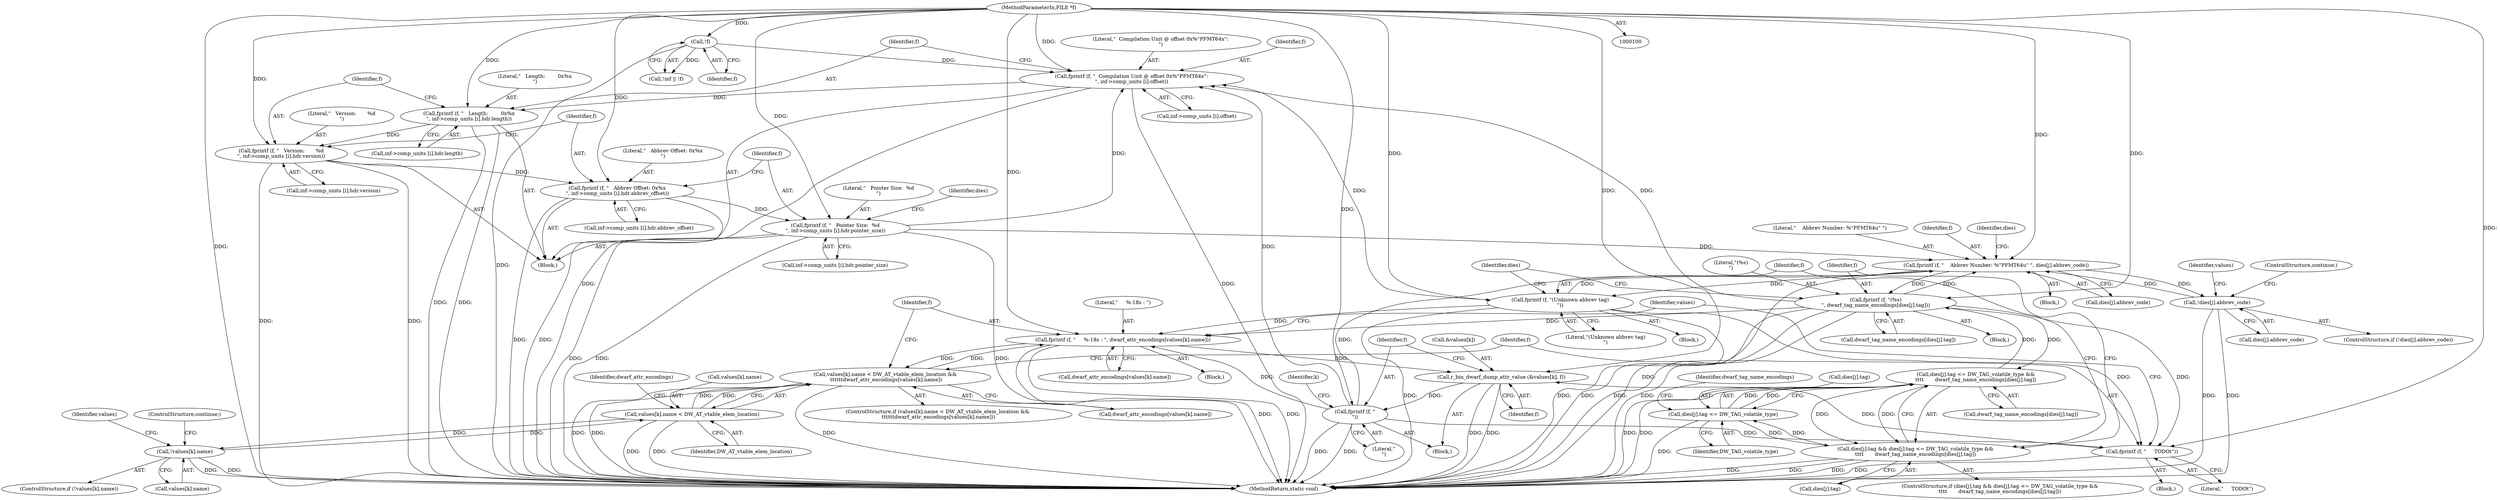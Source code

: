 digraph "0_radare2_2ca9ab45891b6ae8e32b6c28c81eebca059cbe5d@API" {
"1000129" [label="(Call,fprintf (f, \"  Compilation Unit @ offset 0x%\"PFMT64x\":\n\", inf->comp_units [i].offset))"];
"1000335" [label="(Call,fprintf (f, \"\n\"))"];
"1000329" [label="(Call,r_bin_dwarf_dump_attr_value (&values[k], f))"];
"1000314" [label="(Call,fprintf (f, \"     %-18s : \", dwarf_attr_encodings[values[k].name]))"];
"1000243" [label="(Call,fprintf (f, \"(%s)\n\", dwarf_tag_name_encodings[dies[j].tag]))"];
"1000212" [label="(Call,fprintf (f, \"    Abbrev Number: %\"PFMT64u\" \", dies[j].abbrev_code))"];
"1000175" [label="(Call,fprintf (f, \"   Pointer Size:  %d\n\", inf->comp_units [i].hdr.pointer_size))"];
"1000163" [label="(Call,fprintf (f, \"   Abbrev Offset: 0x%x\n\", inf->comp_units [i].hdr.abbrev_offset))"];
"1000151" [label="(Call,fprintf (f, \"   Version:       %d\n\", inf->comp_units [i].hdr.version))"];
"1000139" [label="(Call,fprintf (f, \"   Length:        0x%x\n\", inf->comp_units [i].hdr.length))"];
"1000129" [label="(Call,fprintf (f, \"  Compilation Unit @ offset 0x%\"PFMT64x\":\n\", inf->comp_units [i].offset))"];
"1000113" [label="(Call,!f)"];
"1000101" [label="(MethodParameterIn,FILE *f)"];
"1000255" [label="(Call,fprintf (f, \"(Unknown abbrev tag)\n\"))"];
"1000259" [label="(Call,!dies[j].abbrev_code)"];
"1000227" [label="(Call,dies[j].tag <= DW_TAG_volatile_type &&\n\t\t\t\t       dwarf_tag_name_encodings[dies[j].tag])"];
"1000228" [label="(Call,dies[j].tag <= DW_TAG_volatile_type)"];
"1000221" [label="(Call,dies[j].tag && dies[j].tag <= DW_TAG_volatile_type &&\n\t\t\t\t       dwarf_tag_name_encodings[dies[j].tag])"];
"1000298" [label="(Call,values[k].name < DW_AT_vtable_elem_location &&\n \t\t\t\t\t\tdwarf_attr_encodings[values[k].name])"];
"1000299" [label="(Call,values[k].name < DW_AT_vtable_elem_location)"];
"1000289" [label="(Call,!values[k].name)"];
"1000326" [label="(Call,fprintf (f, \"     TODO\t\"))"];
"1000227" [label="(Call,dies[j].tag <= DW_TAG_volatile_type &&\n\t\t\t\t       dwarf_tag_name_encodings[dies[j].tag])"];
"1000307" [label="(Identifier,dwarf_attr_encodings)"];
"1000141" [label="(Literal,\"   Length:        0x%x\n\")"];
"1000287" [label="(Block,)"];
"1000129" [label="(Call,fprintf (f, \"  Compilation Unit @ offset 0x%\"PFMT64x\":\n\", inf->comp_units [i].offset))"];
"1000330" [label="(Call,&values[k])"];
"1000165" [label="(Literal,\"   Abbrev Offset: 0x%x\n\")"];
"1000327" [label="(Identifier,f)"];
"1000152" [label="(Identifier,f)"];
"1000254" [label="(Block,)"];
"1000302" [label="(Identifier,values)"];
"1000243" [label="(Call,fprintf (f, \"(%s)\n\", dwarf_tag_name_encodings[dies[j].tag]))"];
"1000300" [label="(Call,values[k].name)"];
"1000212" [label="(Call,fprintf (f, \"    Abbrev Number: %\"PFMT64u\" \", dies[j].abbrev_code))"];
"1000296" [label="(ControlStructure,continue;)"];
"1000139" [label="(Call,fprintf (f, \"   Length:        0x%x\n\", inf->comp_units [i].hdr.length))"];
"1000242" [label="(Block,)"];
"1000262" [label="(Identifier,dies)"];
"1000255" [label="(Call,fprintf (f, \"(Unknown abbrev tag)\n\"))"];
"1000335" [label="(Call,fprintf (f, \"\n\"))"];
"1000336" [label="(Identifier,f)"];
"1000260" [label="(Call,dies[j].abbrev_code)"];
"1000297" [label="(ControlStructure,if (values[k].name < DW_AT_vtable_elem_location &&\n \t\t\t\t\t\tdwarf_attr_encodings[values[k].name]))"];
"1000188" [label="(Identifier,dies)"];
"1000221" [label="(Call,dies[j].tag && dies[j].tag <= DW_TAG_volatile_type &&\n\t\t\t\t       dwarf_tag_name_encodings[dies[j].tag])"];
"1000338" [label="(MethodReturn,static void)"];
"1000328" [label="(Literal,\"     TODO\t\")"];
"1000326" [label="(Call,fprintf (f, \"     TODO\t\"))"];
"1000314" [label="(Call,fprintf (f, \"     %-18s : \", dwarf_attr_encodings[values[k].name]))"];
"1000140" [label="(Identifier,f)"];
"1000154" [label="(Call,inf->comp_units [i].hdr.version)"];
"1000215" [label="(Call,dies[j].abbrev_code)"];
"1000244" [label="(Identifier,f)"];
"1000234" [label="(Identifier,DW_TAG_volatile_type)"];
"1000288" [label="(ControlStructure,if (!values[k].name))"];
"1000214" [label="(Literal,\"    Abbrev Number: %\"PFMT64u\" \")"];
"1000176" [label="(Identifier,f)"];
"1000258" [label="(ControlStructure,if (!dies[j].abbrev_code))"];
"1000268" [label="(Identifier,values)"];
"1000213" [label="(Identifier,f)"];
"1000306" [label="(Call,dwarf_attr_encodings[values[k].name])"];
"1000224" [label="(Identifier,dies)"];
"1000175" [label="(Call,fprintf (f, \"   Pointer Size:  %d\n\", inf->comp_units [i].hdr.pointer_size))"];
"1000178" [label="(Call,inf->comp_units [i].hdr.pointer_size)"];
"1000266" [label="(ControlStructure,continue;)"];
"1000228" [label="(Call,dies[j].tag <= DW_TAG_volatile_type)"];
"1000286" [label="(Identifier,k)"];
"1000166" [label="(Call,inf->comp_units [i].hdr.abbrev_offset)"];
"1000337" [label="(Literal,\"\n\")"];
"1000128" [label="(Block,)"];
"1000222" [label="(Call,dies[j].tag)"];
"1000299" [label="(Call,values[k].name < DW_AT_vtable_elem_location)"];
"1000113" [label="(Call,!f)"];
"1000259" [label="(Call,!dies[j].abbrev_code)"];
"1000315" [label="(Identifier,f)"];
"1000236" [label="(Identifier,dwarf_tag_name_encodings)"];
"1000235" [label="(Call,dwarf_tag_name_encodings[dies[j].tag])"];
"1000290" [label="(Call,values[k].name)"];
"1000334" [label="(Identifier,f)"];
"1000316" [label="(Literal,\"     %-18s : \")"];
"1000305" [label="(Identifier,DW_AT_vtable_elem_location)"];
"1000289" [label="(Call,!values[k].name)"];
"1000151" [label="(Call,fprintf (f, \"   Version:       %d\n\", inf->comp_units [i].hdr.version))"];
"1000153" [label="(Literal,\"   Version:       %d\n\")"];
"1000164" [label="(Identifier,f)"];
"1000229" [label="(Call,dies[j].tag)"];
"1000332" [label="(Identifier,values)"];
"1000177" [label="(Literal,\"   Pointer Size:  %d\n\")"];
"1000257" [label="(Literal,\"(Unknown abbrev tag)\n\")"];
"1000245" [label="(Literal,\"(%s)\n\")"];
"1000131" [label="(Literal,\"  Compilation Unit @ offset 0x%\"PFMT64x\":\n\")"];
"1000132" [label="(Call,inf->comp_units [i].offset)"];
"1000298" [label="(Call,values[k].name < DW_AT_vtable_elem_location &&\n \t\t\t\t\t\tdwarf_attr_encodings[values[k].name])"];
"1000256" [label="(Identifier,f)"];
"1000246" [label="(Call,dwarf_tag_name_encodings[dies[j].tag])"];
"1000142" [label="(Call,inf->comp_units [i].hdr.length)"];
"1000325" [label="(Block,)"];
"1000130" [label="(Identifier,f)"];
"1000211" [label="(Block,)"];
"1000317" [label="(Call,dwarf_attr_encodings[values[k].name])"];
"1000329" [label="(Call,r_bin_dwarf_dump_attr_value (&values[k], f))"];
"1000101" [label="(MethodParameterIn,FILE *f)"];
"1000114" [label="(Identifier,f)"];
"1000163" [label="(Call,fprintf (f, \"   Abbrev Offset: 0x%x\n\", inf->comp_units [i].hdr.abbrev_offset))"];
"1000313" [label="(Block,)"];
"1000220" [label="(ControlStructure,if (dies[j].tag && dies[j].tag <= DW_TAG_volatile_type &&\n\t\t\t\t       dwarf_tag_name_encodings[dies[j].tag]))"];
"1000110" [label="(Call,!inf || !f)"];
"1000129" -> "1000128"  [label="AST: "];
"1000129" -> "1000132"  [label="CFG: "];
"1000130" -> "1000129"  [label="AST: "];
"1000131" -> "1000129"  [label="AST: "];
"1000132" -> "1000129"  [label="AST: "];
"1000140" -> "1000129"  [label="CFG: "];
"1000129" -> "1000338"  [label="DDG: "];
"1000129" -> "1000338"  [label="DDG: "];
"1000335" -> "1000129"  [label="DDG: "];
"1000113" -> "1000129"  [label="DDG: "];
"1000175" -> "1000129"  [label="DDG: "];
"1000243" -> "1000129"  [label="DDG: "];
"1000255" -> "1000129"  [label="DDG: "];
"1000101" -> "1000129"  [label="DDG: "];
"1000129" -> "1000139"  [label="DDG: "];
"1000335" -> "1000287"  [label="AST: "];
"1000335" -> "1000337"  [label="CFG: "];
"1000336" -> "1000335"  [label="AST: "];
"1000337" -> "1000335"  [label="AST: "];
"1000286" -> "1000335"  [label="CFG: "];
"1000335" -> "1000338"  [label="DDG: "];
"1000335" -> "1000338"  [label="DDG: "];
"1000335" -> "1000212"  [label="DDG: "];
"1000335" -> "1000314"  [label="DDG: "];
"1000335" -> "1000326"  [label="DDG: "];
"1000329" -> "1000335"  [label="DDG: "];
"1000101" -> "1000335"  [label="DDG: "];
"1000329" -> "1000287"  [label="AST: "];
"1000329" -> "1000334"  [label="CFG: "];
"1000330" -> "1000329"  [label="AST: "];
"1000334" -> "1000329"  [label="AST: "];
"1000336" -> "1000329"  [label="CFG: "];
"1000329" -> "1000338"  [label="DDG: "];
"1000329" -> "1000338"  [label="DDG: "];
"1000314" -> "1000329"  [label="DDG: "];
"1000326" -> "1000329"  [label="DDG: "];
"1000101" -> "1000329"  [label="DDG: "];
"1000314" -> "1000313"  [label="AST: "];
"1000314" -> "1000317"  [label="CFG: "];
"1000315" -> "1000314"  [label="AST: "];
"1000316" -> "1000314"  [label="AST: "];
"1000317" -> "1000314"  [label="AST: "];
"1000332" -> "1000314"  [label="CFG: "];
"1000314" -> "1000338"  [label="DDG: "];
"1000314" -> "1000338"  [label="DDG: "];
"1000314" -> "1000298"  [label="DDG: "];
"1000243" -> "1000314"  [label="DDG: "];
"1000255" -> "1000314"  [label="DDG: "];
"1000101" -> "1000314"  [label="DDG: "];
"1000298" -> "1000314"  [label="DDG: "];
"1000243" -> "1000242"  [label="AST: "];
"1000243" -> "1000246"  [label="CFG: "];
"1000244" -> "1000243"  [label="AST: "];
"1000245" -> "1000243"  [label="AST: "];
"1000246" -> "1000243"  [label="AST: "];
"1000262" -> "1000243"  [label="CFG: "];
"1000243" -> "1000338"  [label="DDG: "];
"1000243" -> "1000338"  [label="DDG: "];
"1000243" -> "1000338"  [label="DDG: "];
"1000243" -> "1000212"  [label="DDG: "];
"1000243" -> "1000227"  [label="DDG: "];
"1000212" -> "1000243"  [label="DDG: "];
"1000101" -> "1000243"  [label="DDG: "];
"1000227" -> "1000243"  [label="DDG: "];
"1000243" -> "1000326"  [label="DDG: "];
"1000212" -> "1000211"  [label="AST: "];
"1000212" -> "1000215"  [label="CFG: "];
"1000213" -> "1000212"  [label="AST: "];
"1000214" -> "1000212"  [label="AST: "];
"1000215" -> "1000212"  [label="AST: "];
"1000224" -> "1000212"  [label="CFG: "];
"1000212" -> "1000338"  [label="DDG: "];
"1000175" -> "1000212"  [label="DDG: "];
"1000255" -> "1000212"  [label="DDG: "];
"1000101" -> "1000212"  [label="DDG: "];
"1000259" -> "1000212"  [label="DDG: "];
"1000212" -> "1000255"  [label="DDG: "];
"1000212" -> "1000259"  [label="DDG: "];
"1000175" -> "1000128"  [label="AST: "];
"1000175" -> "1000178"  [label="CFG: "];
"1000176" -> "1000175"  [label="AST: "];
"1000177" -> "1000175"  [label="AST: "];
"1000178" -> "1000175"  [label="AST: "];
"1000188" -> "1000175"  [label="CFG: "];
"1000175" -> "1000338"  [label="DDG: "];
"1000175" -> "1000338"  [label="DDG: "];
"1000175" -> "1000338"  [label="DDG: "];
"1000163" -> "1000175"  [label="DDG: "];
"1000101" -> "1000175"  [label="DDG: "];
"1000163" -> "1000128"  [label="AST: "];
"1000163" -> "1000166"  [label="CFG: "];
"1000164" -> "1000163"  [label="AST: "];
"1000165" -> "1000163"  [label="AST: "];
"1000166" -> "1000163"  [label="AST: "];
"1000176" -> "1000163"  [label="CFG: "];
"1000163" -> "1000338"  [label="DDG: "];
"1000163" -> "1000338"  [label="DDG: "];
"1000151" -> "1000163"  [label="DDG: "];
"1000101" -> "1000163"  [label="DDG: "];
"1000151" -> "1000128"  [label="AST: "];
"1000151" -> "1000154"  [label="CFG: "];
"1000152" -> "1000151"  [label="AST: "];
"1000153" -> "1000151"  [label="AST: "];
"1000154" -> "1000151"  [label="AST: "];
"1000164" -> "1000151"  [label="CFG: "];
"1000151" -> "1000338"  [label="DDG: "];
"1000151" -> "1000338"  [label="DDG: "];
"1000139" -> "1000151"  [label="DDG: "];
"1000101" -> "1000151"  [label="DDG: "];
"1000139" -> "1000128"  [label="AST: "];
"1000139" -> "1000142"  [label="CFG: "];
"1000140" -> "1000139"  [label="AST: "];
"1000141" -> "1000139"  [label="AST: "];
"1000142" -> "1000139"  [label="AST: "];
"1000152" -> "1000139"  [label="CFG: "];
"1000139" -> "1000338"  [label="DDG: "];
"1000139" -> "1000338"  [label="DDG: "];
"1000101" -> "1000139"  [label="DDG: "];
"1000113" -> "1000110"  [label="AST: "];
"1000113" -> "1000114"  [label="CFG: "];
"1000114" -> "1000113"  [label="AST: "];
"1000110" -> "1000113"  [label="CFG: "];
"1000113" -> "1000338"  [label="DDG: "];
"1000113" -> "1000110"  [label="DDG: "];
"1000101" -> "1000113"  [label="DDG: "];
"1000101" -> "1000100"  [label="AST: "];
"1000101" -> "1000338"  [label="DDG: "];
"1000101" -> "1000255"  [label="DDG: "];
"1000101" -> "1000326"  [label="DDG: "];
"1000255" -> "1000254"  [label="AST: "];
"1000255" -> "1000257"  [label="CFG: "];
"1000256" -> "1000255"  [label="AST: "];
"1000257" -> "1000255"  [label="AST: "];
"1000262" -> "1000255"  [label="CFG: "];
"1000255" -> "1000338"  [label="DDG: "];
"1000255" -> "1000338"  [label="DDG: "];
"1000255" -> "1000326"  [label="DDG: "];
"1000259" -> "1000258"  [label="AST: "];
"1000259" -> "1000260"  [label="CFG: "];
"1000260" -> "1000259"  [label="AST: "];
"1000266" -> "1000259"  [label="CFG: "];
"1000268" -> "1000259"  [label="CFG: "];
"1000259" -> "1000338"  [label="DDG: "];
"1000259" -> "1000338"  [label="DDG: "];
"1000227" -> "1000221"  [label="AST: "];
"1000227" -> "1000228"  [label="CFG: "];
"1000227" -> "1000235"  [label="CFG: "];
"1000228" -> "1000227"  [label="AST: "];
"1000235" -> "1000227"  [label="AST: "];
"1000221" -> "1000227"  [label="CFG: "];
"1000227" -> "1000338"  [label="DDG: "];
"1000227" -> "1000338"  [label="DDG: "];
"1000227" -> "1000221"  [label="DDG: "];
"1000227" -> "1000221"  [label="DDG: "];
"1000228" -> "1000227"  [label="DDG: "];
"1000228" -> "1000227"  [label="DDG: "];
"1000228" -> "1000234"  [label="CFG: "];
"1000229" -> "1000228"  [label="AST: "];
"1000234" -> "1000228"  [label="AST: "];
"1000236" -> "1000228"  [label="CFG: "];
"1000228" -> "1000338"  [label="DDG: "];
"1000228" -> "1000221"  [label="DDG: "];
"1000221" -> "1000228"  [label="DDG: "];
"1000221" -> "1000220"  [label="AST: "];
"1000221" -> "1000222"  [label="CFG: "];
"1000222" -> "1000221"  [label="AST: "];
"1000244" -> "1000221"  [label="CFG: "];
"1000256" -> "1000221"  [label="CFG: "];
"1000221" -> "1000338"  [label="DDG: "];
"1000221" -> "1000338"  [label="DDG: "];
"1000221" -> "1000338"  [label="DDG: "];
"1000298" -> "1000297"  [label="AST: "];
"1000298" -> "1000299"  [label="CFG: "];
"1000298" -> "1000306"  [label="CFG: "];
"1000299" -> "1000298"  [label="AST: "];
"1000306" -> "1000298"  [label="AST: "];
"1000315" -> "1000298"  [label="CFG: "];
"1000327" -> "1000298"  [label="CFG: "];
"1000298" -> "1000338"  [label="DDG: "];
"1000298" -> "1000338"  [label="DDG: "];
"1000298" -> "1000338"  [label="DDG: "];
"1000299" -> "1000298"  [label="DDG: "];
"1000299" -> "1000298"  [label="DDG: "];
"1000299" -> "1000305"  [label="CFG: "];
"1000300" -> "1000299"  [label="AST: "];
"1000305" -> "1000299"  [label="AST: "];
"1000307" -> "1000299"  [label="CFG: "];
"1000299" -> "1000338"  [label="DDG: "];
"1000299" -> "1000338"  [label="DDG: "];
"1000299" -> "1000289"  [label="DDG: "];
"1000289" -> "1000299"  [label="DDG: "];
"1000289" -> "1000288"  [label="AST: "];
"1000289" -> "1000290"  [label="CFG: "];
"1000290" -> "1000289"  [label="AST: "];
"1000296" -> "1000289"  [label="CFG: "];
"1000302" -> "1000289"  [label="CFG: "];
"1000289" -> "1000338"  [label="DDG: "];
"1000289" -> "1000338"  [label="DDG: "];
"1000326" -> "1000325"  [label="AST: "];
"1000326" -> "1000328"  [label="CFG: "];
"1000327" -> "1000326"  [label="AST: "];
"1000328" -> "1000326"  [label="AST: "];
"1000332" -> "1000326"  [label="CFG: "];
"1000326" -> "1000338"  [label="DDG: "];
}
